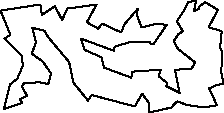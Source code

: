 unitsize(0.001cm);
draw((3140,1401)--(3058,1276));
draw((3058,1276)--(3133,1143));
draw((3133,1143)--(3438,901));
draw((3438,901)--(3370,791));
draw((3370,791)--(3084,774));
draw((3084,774)--(3084,748));
draw((3084,748)--(3162,367));
draw((3162,367)--(2929,485));
draw((2929,485)--(2938,543));
draw((2938,543)--(2800,653));
draw((2800,653)--(2801,695));
draw((2801,695)--(2830,775));
draw((2830,775)--(2330,741));
draw((2330,741)--(2310,635));
draw((2310,635)--(1829,812));
draw((1829,812)--(1782,995));
draw((1782,995)--(1490,1123));
draw((1490,1123)--(1423,1322));
draw((1423,1322)--(2000,1110));
draw((2000,1110)--(2009,1163));
draw((2009,1163)--(2030,1186));
draw((2030,1186)--(2312,1270));
draw((2312,1270)--(2642,1269));
draw((2642,1269)--(2639,1239));
draw((2639,1239)--(2698,1221));
draw((2698,1221)--(2937,1568));
draw((2937,1568)--(2741,1583));
draw((2741,1583)--(2489,1520));
draw((2489,1520)--(2408,1747));
draw((2408,1747)--(2426,1851));
draw((2426,1851)--(2191,1579));
draw((2191,1579)--(2132,1432));
draw((2132,1432)--(1794,1589));
draw((1794,1589)--(1729,1498));
draw((1729,1498)--(1526,1612));
draw((1526,1612)--(1697,1924));
draw((1697,1924)--(1182,1853));
draw((1182,1853)--(1090,1652));
draw((1090,1652)--(962,1895));
draw((962,1895)--(731,1741));
draw((731,1741)--(706,1925));
draw((706,1925)--(3,1817));
draw((3,1817)--(177,1390));
draw((177,1390)--(71,1323));
draw((71,1323)--(193,1210));
draw((193,1210)--(376,1018));
draw((376,1018)--(399,850));
draw((399,850)--(298,615));
draw((298,615)--(171,514));
draw((171,514)--(61,81));
draw((61,81)--(387,190));
draw((387,190)--(347,252));
draw((347,252)--(468,319));
draw((468,319)--(380,478));
draw((380,478)--(422,542));
draw((422,542)--(694,552));
draw((694,552)--(844,520));
draw((844,520)--(896,705));
draw((896,705)--(749,920));
draw((749,920)--(556,1056));
draw((556,1056)--(627,1261));
draw((627,1261)--(563,1513));
draw((563,1513)--(782,1462));
draw((782,1462)--(839,1355));
draw((839,1355)--(1213,910));
draw((1213,910)--(1286,550));
draw((1286,550)--(1517,266));
draw((1517,266)--(1538,224));
draw((1538,224)--(1612,328));
draw((1612,328)--(2372,127));
draw((2372,127)--(2503,352));
draw((2503,352)--(2614,195));
draw((2614,195)--(2630,20));
draw((2630,20)--(3017,108));
draw((3017,108)--(3060,155));
draw((3060,155)--(3123,217));
draw((3123,217)--(3292,152));
draw((3292,152)--(3595,111));
draw((3595,111)--(3821,147));
draw((3821,147)--(3684,445));
draw((3684,445)--(3829,513));
draw((3829,513)--(3938,516));
draw((3938,516)--(3896,742));
draw((3896,742)--(3918,1088));
draw((3918,1088)--(3876,1165));
draw((3876,1165)--(3904,1444));
draw((3904,1444)--(3858,1472));
draw((3858,1472)--(3675,1522));
draw((3675,1522)--(3834,1827));
draw((3834,1827)--(3782,1865));
draw((3782,1865)--(3611,1968));
draw((3611,1968)--(3515,1892));
draw((3515,1892)--(3507,1851));
draw((3507,1851)--(3417,1808));
draw((3417,1808)--(3453,1998));
draw((3453,1998)--(3317,1966));
draw((3317,1966)--(3245,1828));
draw((3245,1828)--(3114,1629));
draw((3114,1629)--(3220,1454));
draw((3220,1454)--(3140,1401));
